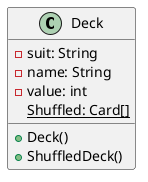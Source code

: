 @startuml


class Deck{
-suit: String
-name: String
-value: int
 {static}Shuffled: Card[]
 +Deck()
 +ShuffledDeck()
}

@enduml